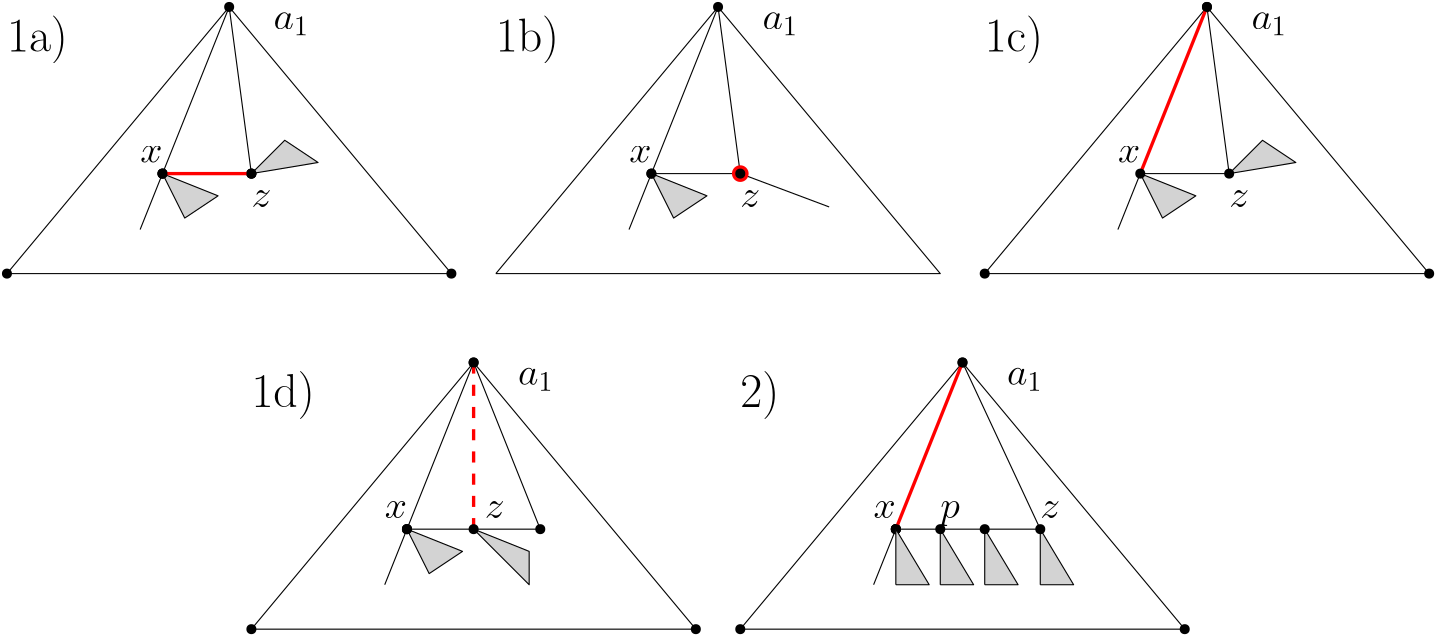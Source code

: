 <?xml version="1.0"?>
<!DOCTYPE ipe SYSTEM "ipe.dtd">
<ipe version="70206" creator="Ipe 7.2.7">
<info created="D:20190704151038" modified="D:20190704153959"/>
<ipestyle name="basic">
<symbol name="arrow/arc(spx)">
<path stroke="sym-stroke" fill="sym-stroke" pen="sym-pen">
0 0 m
-1 0.333 l
-1 -0.333 l
h
</path>
</symbol>
<symbol name="arrow/farc(spx)">
<path stroke="sym-stroke" fill="white" pen="sym-pen">
0 0 m
-1 0.333 l
-1 -0.333 l
h
</path>
</symbol>
<symbol name="arrow/ptarc(spx)">
<path stroke="sym-stroke" fill="sym-stroke" pen="sym-pen">
0 0 m
-1 0.333 l
-0.8 0 l
-1 -0.333 l
h
</path>
</symbol>
<symbol name="arrow/fptarc(spx)">
<path stroke="sym-stroke" fill="white" pen="sym-pen">
0 0 m
-1 0.333 l
-0.8 0 l
-1 -0.333 l
h
</path>
</symbol>
<symbol name="mark/circle(sx)" transformations="translations">
<path fill="sym-stroke">
0.6 0 0 0.6 0 0 e
0.4 0 0 0.4 0 0 e
</path>
</symbol>
<symbol name="mark/disk(sx)" transformations="translations">
<path fill="sym-stroke">
0.6 0 0 0.6 0 0 e
</path>
</symbol>
<symbol name="mark/fdisk(sfx)" transformations="translations">
<group>
<path fill="sym-fill">
0.5 0 0 0.5 0 0 e
</path>
<path fill="sym-stroke" fillrule="eofill">
0.6 0 0 0.6 0 0 e
0.4 0 0 0.4 0 0 e
</path>
</group>
</symbol>
<symbol name="mark/box(sx)" transformations="translations">
<path fill="sym-stroke" fillrule="eofill">
-0.6 -0.6 m
0.6 -0.6 l
0.6 0.6 l
-0.6 0.6 l
h
-0.4 -0.4 m
0.4 -0.4 l
0.4 0.4 l
-0.4 0.4 l
h
</path>
</symbol>
<symbol name="mark/square(sx)" transformations="translations">
<path fill="sym-stroke">
-0.6 -0.6 m
0.6 -0.6 l
0.6 0.6 l
-0.6 0.6 l
h
</path>
</symbol>
<symbol name="mark/fsquare(sfx)" transformations="translations">
<group>
<path fill="sym-fill">
-0.5 -0.5 m
0.5 -0.5 l
0.5 0.5 l
-0.5 0.5 l
h
</path>
<path fill="sym-stroke" fillrule="eofill">
-0.6 -0.6 m
0.6 -0.6 l
0.6 0.6 l
-0.6 0.6 l
h
-0.4 -0.4 m
0.4 -0.4 l
0.4 0.4 l
-0.4 0.4 l
h
</path>
</group>
</symbol>
<symbol name="mark/cross(sx)" transformations="translations">
<group>
<path fill="sym-stroke">
-0.43 -0.57 m
0.57 0.43 l
0.43 0.57 l
-0.57 -0.43 l
h
</path>
<path fill="sym-stroke">
-0.43 0.57 m
0.57 -0.43 l
0.43 -0.57 l
-0.57 0.43 l
h
</path>
</group>
</symbol>
<symbol name="arrow/fnormal(spx)">
<path stroke="sym-stroke" fill="white" pen="sym-pen">
0 0 m
-1 0.333 l
-1 -0.333 l
h
</path>
</symbol>
<symbol name="arrow/pointed(spx)">
<path stroke="sym-stroke" fill="sym-stroke" pen="sym-pen">
0 0 m
-1 0.333 l
-0.8 0 l
-1 -0.333 l
h
</path>
</symbol>
<symbol name="arrow/fpointed(spx)">
<path stroke="sym-stroke" fill="white" pen="sym-pen">
0 0 m
-1 0.333 l
-0.8 0 l
-1 -0.333 l
h
</path>
</symbol>
<symbol name="arrow/linear(spx)">
<path stroke="sym-stroke" pen="sym-pen">
-1 0.333 m
0 0 l
-1 -0.333 l
</path>
</symbol>
<symbol name="arrow/fdouble(spx)">
<path stroke="sym-stroke" fill="white" pen="sym-pen">
0 0 m
-1 0.333 l
-1 -0.333 l
h
-1 0 m
-2 0.333 l
-2 -0.333 l
h
</path>
</symbol>
<symbol name="arrow/double(spx)">
<path stroke="sym-stroke" fill="sym-stroke" pen="sym-pen">
0 0 m
-1 0.333 l
-1 -0.333 l
h
-1 0 m
-2 0.333 l
-2 -0.333 l
h
</path>
</symbol>
<pen name="heavier" value="0.8"/>
<pen name="fat" value="1.2"/>
<pen name="ultrafat" value="2"/>
<symbolsize name="large" value="5"/>
<symbolsize name="small" value="2"/>
<symbolsize name="tiny" value="1.1"/>
<arrowsize name="large" value="10"/>
<arrowsize name="small" value="5"/>
<arrowsize name="tiny" value="3"/>
<color name="red" value="1 0 0"/>
<color name="green" value="0 1 0"/>
<color name="blue" value="0 0 1"/>
<color name="yellow" value="1 1 0"/>
<color name="orange" value="1 0.647 0"/>
<color name="gold" value="1 0.843 0"/>
<color name="purple" value="0.627 0.125 0.941"/>
<color name="gray" value="0.745"/>
<color name="brown" value="0.647 0.165 0.165"/>
<color name="navy" value="0 0 0.502"/>
<color name="pink" value="1 0.753 0.796"/>
<color name="seagreen" value="0.18 0.545 0.341"/>
<color name="turquoise" value="0.251 0.878 0.816"/>
<color name="violet" value="0.933 0.51 0.933"/>
<color name="darkblue" value="0 0 0.545"/>
<color name="darkcyan" value="0 0.545 0.545"/>
<color name="darkgray" value="0.663"/>
<color name="darkgreen" value="0 0.392 0"/>
<color name="darkmagenta" value="0.545 0 0.545"/>
<color name="darkorange" value="1 0.549 0"/>
<color name="darkred" value="0.545 0 0"/>
<color name="lightblue" value="0.678 0.847 0.902"/>
<color name="lightcyan" value="0.878 1 1"/>
<color name="lightgray" value="0.827"/>
<color name="lightgreen" value="0.565 0.933 0.565"/>
<color name="lightyellow" value="1 1 0.878"/>
<dashstyle name="dashed" value="[4] 0"/>
<dashstyle name="dotted" value="[1 3] 0"/>
<dashstyle name="dash dotted" value="[4 2 1 2] 0"/>
<dashstyle name="dash dot dotted" value="[4 2 1 2 1 2] 0"/>
<textsize name="large" value="\large"/>
<textsize name="Large" value="\Large"/>
<textsize name="LARGE" value="\LARGE"/>
<textsize name="huge" value="\huge"/>
<textsize name="Huge" value="\Huge"/>
<textsize name="small" value="\small"/>
<textsize name="footnote" value="\footnotesize"/>
<textsize name="tiny" value="\tiny"/>
<textstyle name="center" begin="\begin{center}" end="\end{center}"/>
<textstyle name="itemize" begin="\begin{itemize}" end="\end{itemize}"/>
<textstyle name="item" begin="\begin{itemize}\item{}" end="\end{itemize}"/>
<gridsize name="4 pts" value="4"/>
<gridsize name="8 pts (~3 mm)" value="8"/>
<gridsize name="16 pts (~6 mm)" value="16"/>
<gridsize name="32 pts (~12 mm)" value="32"/>
<gridsize name="10 pts (~3.5 mm)" value="10"/>
<gridsize name="20 pts (~7 mm)" value="20"/>
<gridsize name="14 pts (~5 mm)" value="14"/>
<gridsize name="28 pts (~10 mm)" value="28"/>
<gridsize name="56 pts (~20 mm)" value="56"/>
<anglesize name="90 deg" value="90"/>
<anglesize name="60 deg" value="60"/>
<anglesize name="45 deg" value="45"/>
<anglesize name="30 deg" value="30"/>
<anglesize name="22.5 deg" value="22.5"/>
<opacity name="10%" value="0.1"/>
<opacity name="30%" value="0.3"/>
<opacity name="50%" value="0.5"/>
<opacity name="75%" value="0.75"/>
<tiling name="falling" angle="-60" step="4" width="1"/>
<tiling name="rising" angle="30" step="4" width="1"/>
</ipestyle>
<page>
<layer name="alpha"/>
<view layers="alpha" active="alpha"/>
<text layer="alpha" transformations="translations" pos="48 800" stroke="black" type="label" width="21.887" height="12.896" depth="4.29" valign="baseline" size="LARGE">1a)</text>
<path stroke="black">
48 720 m
128 816 l
208 720 l
48 720 l
</path>
<text matrix="1 0 0 1 176 0" transformations="translations" pos="48 800" stroke="black" type="label" width="22.787" height="12.896" depth="4.29" valign="baseline" size="LARGE">1b)</text>
<path matrix="1 0 0 1 176 0" stroke="black">
48 720 m
128 816 l
208 720 l
48 720 l
</path>
<path stroke="black">
128 816 m
96 736 l
104 756 l
136 756 l
128 816 l
</path>
<use name="mark/disk(sx)" pos="128 816" size="normal" stroke="black"/>
<use name="mark/disk(sx)" pos="104 756" size="normal" stroke="black"/>
<use name="mark/disk(sx)" pos="136 756" size="normal" stroke="black"/>
<use name="mark/disk(sx)" pos="48 720" size="normal" stroke="black"/>
<use name="mark/disk(sx)" pos="208 720" size="normal" stroke="black"/>
<text transformations="translations" pos="96 760" stroke="black" type="label" width="7.982" height="6.177" depth="0" valign="baseline" size="Large" style="math">x</text>
<text transformations="translations" pos="144 808" stroke="black" type="label" width="12.853" height="6.179" depth="2.15" valign="baseline" size="Large" style="math">a_1</text>
<text matrix="1 0 0 1 176 0" transformations="translations" pos="144 808" stroke="black" type="label" width="12.853" height="6.179" depth="2.15" valign="baseline" size="Large" style="math">a_1</text>
<text matrix="1 0 0 1 40 -16" transformations="translations" pos="96 760" stroke="black" type="label" width="7.165" height="6.177" depth="0" valign="baseline" size="Large" style="math">z
</text>
<path stroke="black" fill="lightgray">
136 756 m
148 768 l
160 760 l
136 756 l
</path>
<path stroke="black" fill="lightgray">
104 756 m
112 740 l
124 748 l
104 756 l
</path>
<use name="mark/disk(sx)" pos="104 756" size="normal" stroke="black"/>
<use name="mark/disk(sx)" pos="136 756" size="normal" stroke="black"/>
<path matrix="1 0 0 1 176 0" stroke="black">
128 816 m
96 736 l
104 756 l
136 756 l
128 816 l
</path>
<use matrix="1 0 0 1 176 0" name="mark/disk(sx)" pos="128 816" size="normal" stroke="black"/>
<use matrix="1 0 0 1 176 0" name="mark/disk(sx)" pos="104 756" size="normal" stroke="black"/>
<use matrix="1 0 0 1 176 0" name="mark/disk(sx)" pos="136 756" size="normal" stroke="black"/>
<text matrix="1 0 0 1 176 0" transformations="translations" pos="96 760" stroke="black" type="label" width="7.982" height="6.177" depth="0" valign="baseline" size="Large" style="math">x</text>
<text matrix="1 0 0 1 216 -16" transformations="translations" pos="96 760" stroke="black" type="label" width="7.165" height="6.177" depth="0" valign="baseline" size="Large" style="math">z
</text>
<path matrix="1 0 0 1 176 0" stroke="black" fill="lightgray">
104 756 m
112 740 l
124 748 l
104 756 l
</path>
<use matrix="1 0 0 1 176 0" name="mark/disk(sx)" pos="104 756" size="normal" stroke="black"/>
<use matrix="1 0 0 1 176 0" name="mark/disk(sx)" pos="136 756" size="normal" stroke="black"/>
<path stroke="black">
312 756 m
344 744 l
</path>
<path stroke="red" pen="fat">
136 756 m
104 756 l
</path>
<use name="mark/disk(sx)" pos="104 756" size="normal" stroke="black"/>
<use name="mark/disk(sx)" pos="136 756" size="normal" stroke="black"/>
<use name="mark/disk(sx)" pos="312 756" size="large" stroke="red"/>
<use name="mark/disk(sx)" pos="312 756" size="normal" stroke="black"/>
<text matrix="1 0 0 1 352 0" transformations="translations" pos="48 800" stroke="black" type="label" width="20.988" height="12.896" depth="4.29" valign="baseline" size="LARGE">1c)</text>
<path matrix="1 0 0 1 352 0" stroke="black">
48 720 m
128 816 l
208 720 l
48 720 l
</path>
<path matrix="1 0 0 1 352 0" stroke="black">
128 816 m
96 736 l
104 756 l
136 756 l
128 816 l
</path>
<use matrix="1 0 0 1 352 0" name="mark/disk(sx)" pos="128 816" size="normal" stroke="black"/>
<use matrix="1 0 0 1 352 0" name="mark/disk(sx)" pos="48 720" size="normal" stroke="black"/>
<use matrix="1 0 0 1 352 0" name="mark/disk(sx)" pos="208 720" size="normal" stroke="black"/>
<text matrix="1 0 0 1 352 0" transformations="translations" pos="96 760" stroke="black" type="label" width="7.982" height="6.177" depth="0" valign="baseline" size="Large" style="math">x</text>
<text matrix="1 0 0 1 352 0" transformations="translations" pos="144 808" stroke="black" type="label" width="12.853" height="6.179" depth="2.15" valign="baseline" size="Large" style="math">a_1</text>
<text matrix="1 0 0 1 392 -16" transformations="translations" pos="96 760" stroke="black" type="label" width="7.165" height="6.177" depth="0" valign="baseline" size="Large" style="math">z
</text>
<path matrix="1 0 0 1 352 0" stroke="black" fill="lightgray">
136 756 m
148 768 l
160 760 l
136 756 l
</path>
<path matrix="1 0 0 1 352 0" stroke="black" fill="lightgray">
104 756 m
112 740 l
124 748 l
104 756 l
</path>
<path stroke="red" pen="fat">
480 816 m
456 756 l
</path>
<use name="mark/disk(sx)" pos="488 756" size="normal" stroke="black"/>
<use name="mark/disk(sx)" pos="456 756" size="normal" stroke="black"/>
<use name="mark/disk(sx)" pos="480 816" size="normal" stroke="black"/>
<text matrix="1 0 0 1 88 -128" transformations="translations" pos="48 800" stroke="black" type="label" width="22.787" height="12.896" depth="4.29" valign="baseline" size="LARGE">1d)</text>
<path matrix="1 0 0 1 88 -128" stroke="black">
48 720 m
128 816 l
208 720 l
48 720 l
</path>
<use matrix="1 0 0 1 88 -128" name="mark/disk(sx)" pos="128 816" size="normal" stroke="black"/>
<use matrix="1 0 0 1 88 -128" name="mark/disk(sx)" pos="104 756" size="normal" stroke="black"/>
<use matrix="1 0 0 1 88 -128" name="mark/disk(sx)" pos="48 720" size="normal" stroke="black"/>
<use matrix="1 0 0 1 88 -128" name="mark/disk(sx)" pos="208 720" size="normal" stroke="black"/>
<text matrix="1 0 0 1 88 -128" transformations="translations" pos="96 760" stroke="black" type="label" width="7.982" height="6.177" depth="0" valign="baseline" size="Large" style="math">x</text>
<text matrix="1 0 0 1 88 -128" transformations="translations" pos="144 808" stroke="black" type="label" width="12.853" height="6.179" depth="2.15" valign="baseline" size="Large" style="math">a_1</text>
<path matrix="1 0 0 1 88 -128" stroke="black" fill="lightgray">
104 756 m
112 740 l
124 748 l
104 756 l
</path>
<use matrix="1 0 0 1 88 -128" name="mark/disk(sx)" pos="104 756" size="normal" stroke="black"/>
<use matrix="1 0 0 1 88 -128" name="mark/disk(sx)" pos="104 756" size="normal" stroke="black"/>
<path stroke="black">
216 688 m
184 608 l
</path>
<path stroke="black">
192 628 m
240 628 l
</path>
<path stroke="black">
240 628 m
216 688 l
</path>
<use name="mark/disk(sx)" pos="240 628" size="normal" stroke="black"/>
<path stroke="black" fill="lightgray">
216 628 m
236 608 l
236 620 l
216 628 l
</path>
<path stroke="red" dash="dashed" pen="fat">
216 628 m
216 688 l
</path>
<use name="mark/disk(sx)" pos="216 628" size="normal" stroke="black"/>
<use name="mark/disk(sx)" pos="216 688" size="normal" stroke="black"/>
<text matrix="1 0 0 1 124 -128" transformations="translations" pos="96 760" stroke="black" type="label" width="7.165" height="6.177" depth="0" valign="baseline" size="Large" style="math">z
</text>
<text matrix="1 0 0 1 264 -128" transformations="translations" pos="48 800" stroke="black" type="label" width="13.992" height="12.896" depth="4.29" valign="baseline" size="LARGE">2)</text>
<path matrix="1 0 0 1 264 -128" stroke="black">
48 720 m
128 816 l
208 720 l
48 720 l
</path>
<use matrix="1 0 0 1 264 -128" name="mark/disk(sx)" pos="128 816" size="normal" stroke="black"/>
<use matrix="1 0 0 1 264 -128" name="mark/disk(sx)" pos="104 756" size="normal" stroke="black"/>
<use matrix="1 0 0 1 264 -128" name="mark/disk(sx)" pos="48 720" size="normal" stroke="black"/>
<use matrix="1 0 0 1 264 -128" name="mark/disk(sx)" pos="208 720" size="normal" stroke="black"/>
<text matrix="1 0 0 1 264 -128" transformations="translations" pos="96 760" stroke="black" type="label" width="7.982" height="6.177" depth="0" valign="baseline" size="Large" style="math">x</text>
<text matrix="1 0 0 1 264 -128" transformations="translations" pos="144 808" stroke="black" type="label" width="12.853" height="6.179" depth="2.15" valign="baseline" size="Large" style="math">a_1</text>
<use matrix="1 0 0 1 264 -128" name="mark/disk(sx)" pos="104 756" size="normal" stroke="black"/>
<use matrix="1 0 0 1 264 -128" name="mark/disk(sx)" pos="104 756" size="normal" stroke="black"/>
<path stroke="red" pen="fat">
392 688 m
368 628 l
</path>
<path stroke="black">
368 628 m
360 608 l
</path>
<use name="mark/disk(sx)" pos="392 688" size="normal" stroke="black"/>
<use name="mark/disk(sx)" pos="368 628" size="normal" stroke="black"/>
<path stroke="black" fill="lightgray">
368 608 m
380 608 l
368 628 l
368 608 l
</path>
<path matrix="1 0 0 1 16 0" stroke="black" fill="lightgray">
368 608 m
380 608 l
368 628 l
368 608 l
</path>
<path matrix="1 0 0 1 32 0" stroke="black" fill="lightgray">
368 608 m
380 608 l
368 628 l
368 608 l
</path>
<path matrix="1 0 0 1 52 0" stroke="black" fill="lightgray">
368 608 m
380 608 l
368 628 l
368 608 l
</path>
<use name="mark/disk(sx)" pos="384 628" size="normal" stroke="black"/>
<use name="mark/disk(sx)" pos="400 628" size="normal" stroke="black"/>
<path stroke="black">
368 628 m
420 628 l
392 688 l
</path>
<use name="mark/disk(sx)" pos="420 628" size="normal" stroke="black"/>
<text matrix="1 0 0 1 324 -128" transformations="translations" pos="96 760" stroke="black" type="label" width="7.165" height="6.177" depth="0" valign="baseline" size="Large" style="math">z
</text>
<text matrix="1 0 0 1 288 -128" transformations="translations" pos="96 760" stroke="black" type="label" width="7.05" height="6.176" depth="2.79" valign="baseline" size="Large" style="math">p</text>
</page>
</ipe>
